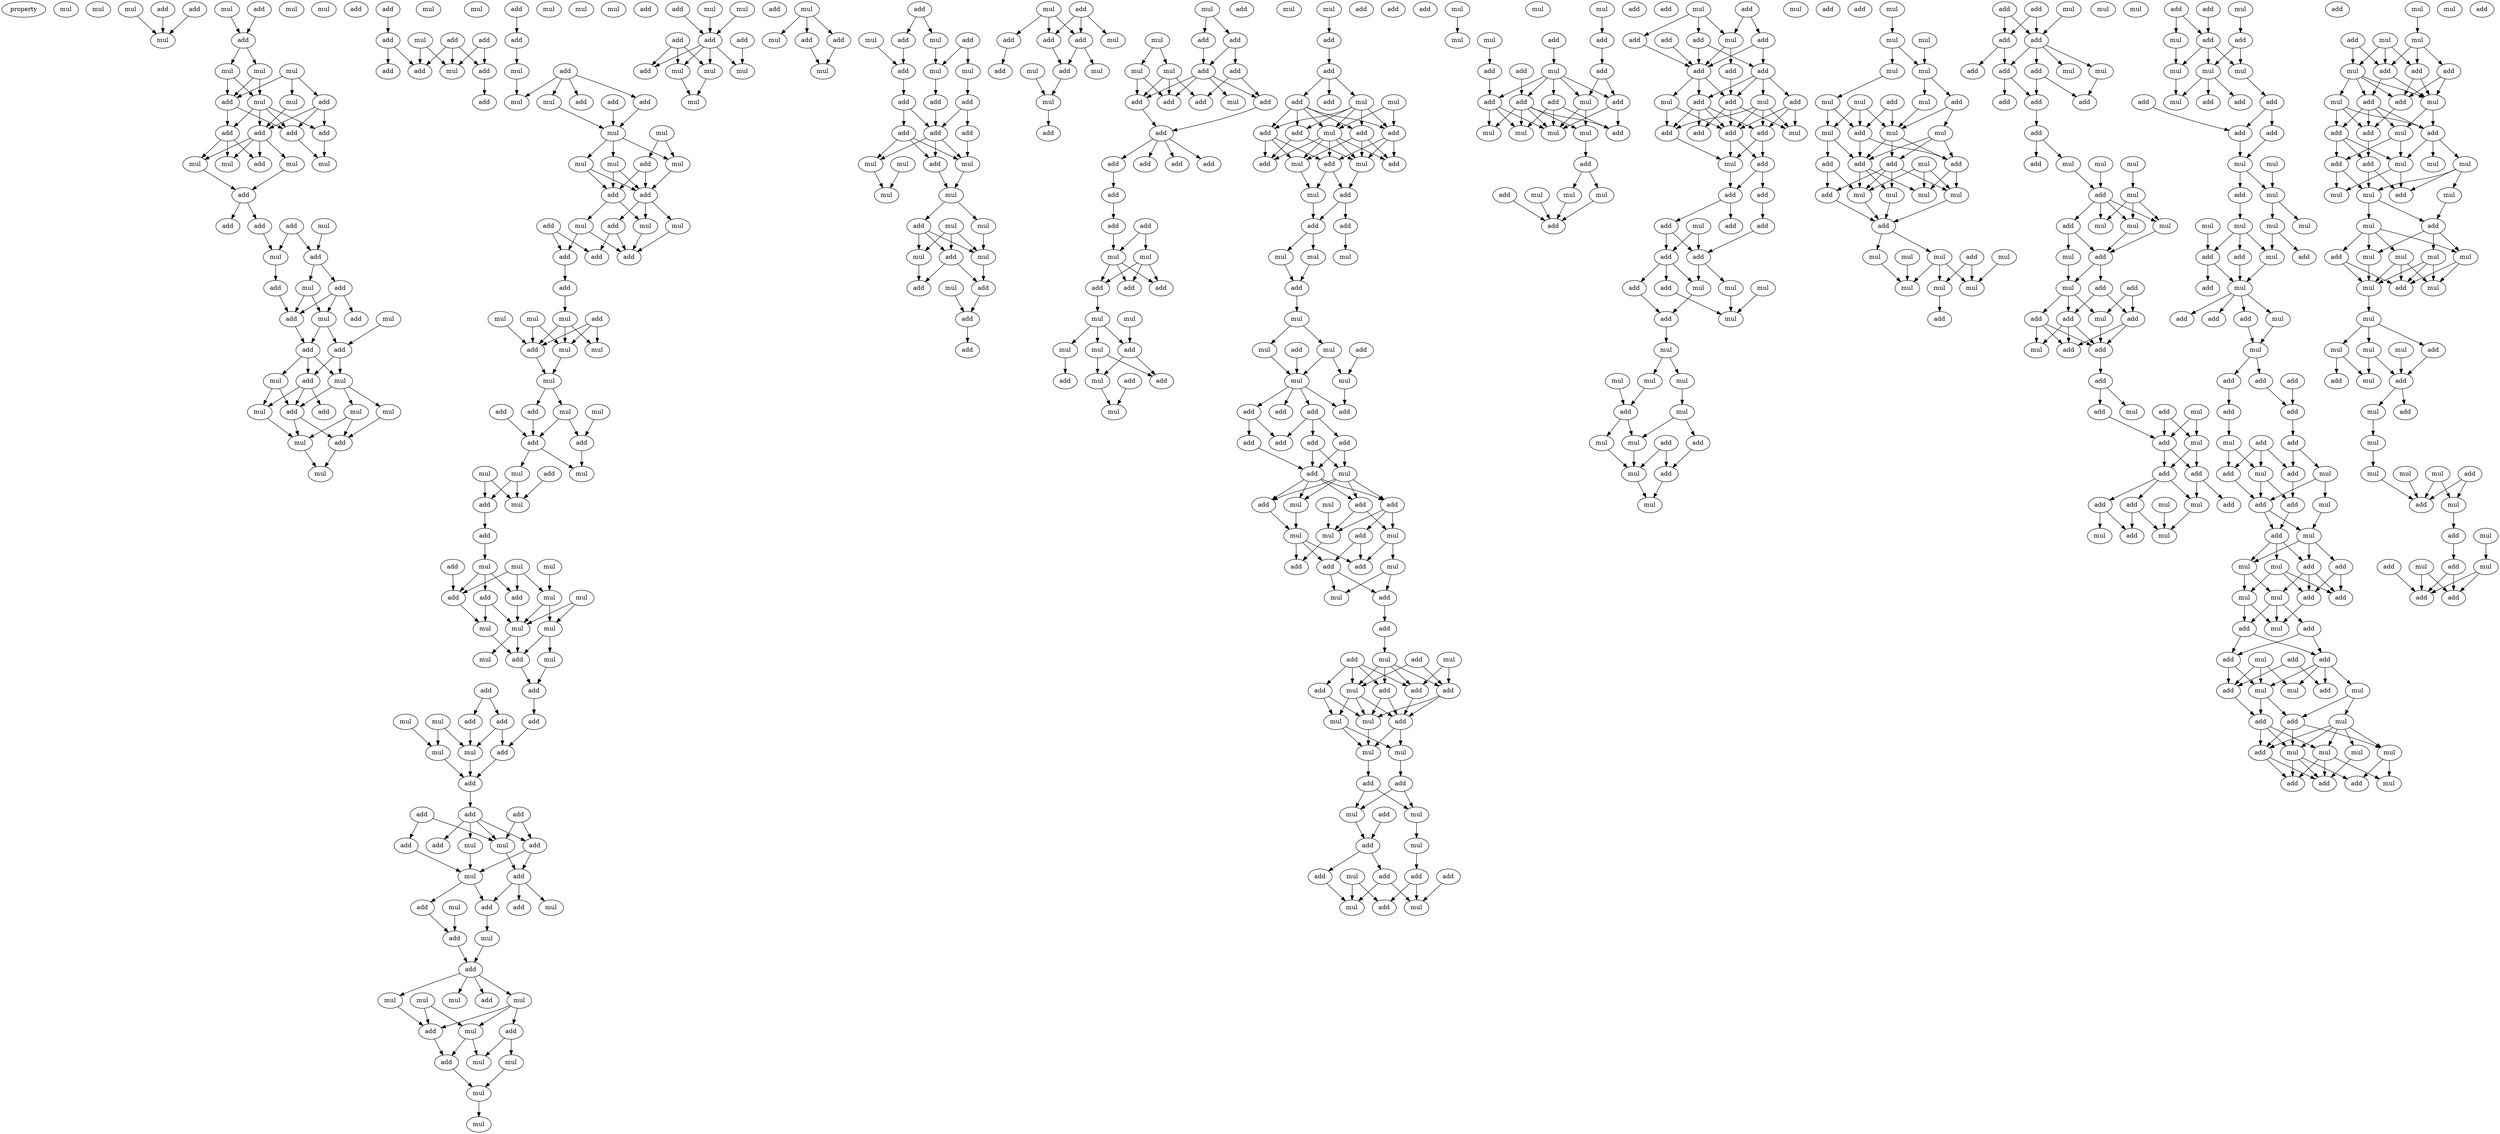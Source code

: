 digraph {
    node [fontcolor=black]
    property [mul=2,lf=2.0]
    0 [ label = mul ];
    1 [ label = mul ];
    2 [ label = mul ];
    3 [ label = add ];
    4 [ label = add ];
    5 [ label = mul ];
    6 [ label = mul ];
    7 [ label = add ];
    8 [ label = mul ];
    9 [ label = add ];
    10 [ label = mul ];
    11 [ label = mul ];
    12 [ label = mul ];
    13 [ label = add ];
    14 [ label = mul ];
    15 [ label = mul ];
    16 [ label = add ];
    17 [ label = add ];
    18 [ label = add ];
    19 [ label = add ];
    20 [ label = add ];
    21 [ label = mul ];
    22 [ label = mul ];
    23 [ label = add ];
    24 [ label = mul ];
    25 [ label = mul ];
    26 [ label = add ];
    27 [ label = add ];
    28 [ label = mul ];
    29 [ label = add ];
    30 [ label = add ];
    31 [ label = mul ];
    32 [ label = mul ];
    33 [ label = add ];
    34 [ label = mul ];
    35 [ label = add ];
    36 [ label = add ];
    37 [ label = add ];
    38 [ label = add ];
    39 [ label = mul ];
    40 [ label = add ];
    41 [ label = mul ];
    42 [ label = add ];
    43 [ label = add ];
    44 [ label = add ];
    45 [ label = mul ];
    46 [ label = mul ];
    47 [ label = mul ];
    48 [ label = add ];
    49 [ label = mul ];
    50 [ label = add ];
    51 [ label = mul ];
    52 [ label = mul ];
    53 [ label = add ];
    54 [ label = mul ];
    55 [ label = add ];
    56 [ label = add ];
    57 [ label = mul ];
    58 [ label = add ];
    59 [ label = add ];
    60 [ label = mul ];
    61 [ label = add ];
    62 [ label = mul ];
    63 [ label = add ];
    64 [ label = add ];
    65 [ label = add ];
    66 [ label = mul ];
    67 [ label = add ];
    68 [ label = add ];
    69 [ label = mul ];
    70 [ label = add ];
    71 [ label = mul ];
    72 [ label = add ];
    73 [ label = mul ];
    74 [ label = add ];
    75 [ label = add ];
    76 [ label = mul ];
    77 [ label = mul ];
    78 [ label = mul ];
    79 [ label = mul ];
    80 [ label = mul ];
    81 [ label = mul ];
    82 [ label = add ];
    83 [ label = add ];
    84 [ label = add ];
    85 [ label = add ];
    86 [ label = mul ];
    87 [ label = mul ];
    88 [ label = mul ];
    89 [ label = add ];
    90 [ label = add ];
    91 [ label = add ];
    92 [ label = add ];
    93 [ label = add ];
    94 [ label = mul ];
    95 [ label = add ];
    96 [ label = mul ];
    97 [ label = mul ];
    98 [ label = mul ];
    99 [ label = add ];
    100 [ label = mul ];
    101 [ label = mul ];
    102 [ label = mul ];
    103 [ label = mul ];
    104 [ label = add ];
    105 [ label = add ];
    106 [ label = mul ];
    107 [ label = mul ];
    108 [ label = add ];
    109 [ label = add ];
    110 [ label = add ];
    111 [ label = mul ];
    112 [ label = add ];
    113 [ label = mul ];
    114 [ label = mul ];
    115 [ label = add ];
    116 [ label = mul ];
    117 [ label = add ];
    118 [ label = mul ];
    119 [ label = add ];
    120 [ label = mul ];
    121 [ label = mul ];
    122 [ label = add ];
    123 [ label = mul ];
    124 [ label = mul ];
    125 [ label = add ];
    126 [ label = add ];
    127 [ label = mul ];
    128 [ label = mul ];
    129 [ label = mul ];
    130 [ label = add ];
    131 [ label = mul ];
    132 [ label = mul ];
    133 [ label = add ];
    134 [ label = add ];
    135 [ label = add ];
    136 [ label = mul ];
    137 [ label = mul ];
    138 [ label = add ];
    139 [ label = add ];
    140 [ label = mul ];
    141 [ label = mul ];
    142 [ label = add ];
    143 [ label = add ];
    144 [ label = add ];
    145 [ label = add ];
    146 [ label = add ];
    147 [ label = mul ];
    148 [ label = add ];
    149 [ label = mul ];
    150 [ label = add ];
    151 [ label = add ];
    152 [ label = add ];
    153 [ label = mul ];
    154 [ label = add ];
    155 [ label = mul ];
    156 [ label = add ];
    157 [ label = mul ];
    158 [ label = add ];
    159 [ label = add ];
    160 [ label = mul ];
    161 [ label = add ];
    162 [ label = mul ];
    163 [ label = add ];
    164 [ label = mul ];
    165 [ label = mul ];
    166 [ label = mul ];
    167 [ label = add ];
    168 [ label = mul ];
    169 [ label = add ];
    170 [ label = mul ];
    171 [ label = add ];
    172 [ label = mul ];
    173 [ label = mul ];
    174 [ label = mul ];
    175 [ label = add ];
    176 [ label = mul ];
    177 [ label = mul ];
    178 [ label = add ];
    179 [ label = add ];
    180 [ label = add ];
    181 [ label = add ];
    182 [ label = mul ];
    183 [ label = mul ];
    184 [ label = mul ];
    185 [ label = mul ];
    186 [ label = add ];
    187 [ label = mul ];
    188 [ label = mul ];
    189 [ label = add ];
    190 [ label = add ];
    191 [ label = mul ];
    192 [ label = add ];
    193 [ label = add ];
    194 [ label = add ];
    195 [ label = mul ];
    196 [ label = mul ];
    197 [ label = mul ];
    198 [ label = mul ];
    199 [ label = add ];
    200 [ label = add ];
    201 [ label = add ];
    202 [ label = add ];
    203 [ label = add ];
    204 [ label = add ];
    205 [ label = add ];
    206 [ label = mul ];
    207 [ label = add ];
    208 [ label = mul ];
    209 [ label = mul ];
    210 [ label = mul ];
    211 [ label = mul ];
    212 [ label = mul ];
    213 [ label = add ];
    214 [ label = mul ];
    215 [ label = mul ];
    216 [ label = add ];
    217 [ label = mul ];
    218 [ label = add ];
    219 [ label = mul ];
    220 [ label = add ];
    221 [ label = add ];
    222 [ label = add ];
    223 [ label = add ];
    224 [ label = mul ];
    225 [ label = add ];
    226 [ label = add ];
    227 [ label = add ];
    228 [ label = mul ];
    229 [ label = add ];
    230 [ label = add ];
    231 [ label = mul ];
    232 [ label = mul ];
    233 [ label = mul ];
    234 [ label = add ];
    235 [ label = mul ];
    236 [ label = mul ];
    237 [ label = add ];
    238 [ label = add ];
    239 [ label = add ];
    240 [ label = mul ];
    241 [ label = mul ];
    242 [ label = add ];
    243 [ label = add ];
    244 [ label = add ];
    245 [ label = add ];
    246 [ label = mul ];
    247 [ label = add ];
    248 [ label = add ];
    249 [ label = add ];
    250 [ label = add ];
    251 [ label = add ];
    252 [ label = add ];
    253 [ label = add ];
    254 [ label = mul ];
    255 [ label = add ];
    256 [ label = add ];
    257 [ label = add ];
    258 [ label = mul ];
    259 [ label = mul ];
    260 [ label = add ];
    261 [ label = add ];
    262 [ label = add ];
    263 [ label = mul ];
    264 [ label = mul ];
    265 [ label = mul ];
    266 [ label = add ];
    267 [ label = mul ];
    268 [ label = mul ];
    269 [ label = add ];
    270 [ label = add ];
    271 [ label = add ];
    272 [ label = mul ];
    273 [ label = mul ];
    274 [ label = add ];
    275 [ label = add ];
    276 [ label = add ];
    277 [ label = add ];
    278 [ label = mul ];
    279 [ label = mul ];
    280 [ label = add ];
    281 [ label = add ];
    282 [ label = mul ];
    283 [ label = add ];
    284 [ label = add ];
    285 [ label = add ];
    286 [ label = mul ];
    287 [ label = add ];
    288 [ label = mul ];
    289 [ label = add ];
    290 [ label = add ];
    291 [ label = mul ];
    292 [ label = add ];
    293 [ label = add ];
    294 [ label = add ];
    295 [ label = mul ];
    296 [ label = add ];
    297 [ label = mul ];
    298 [ label = mul ];
    299 [ label = add ];
    300 [ label = mul ];
    301 [ label = mul ];
    302 [ label = mul ];
    303 [ label = add ];
    304 [ label = add ];
    305 [ label = add ];
    306 [ label = mul ];
    307 [ label = mul ];
    308 [ label = add ];
    309 [ label = add ];
    310 [ label = add ];
    311 [ label = add ];
    312 [ label = add ];
    313 [ label = add ];
    314 [ label = add ];
    315 [ label = add ];
    316 [ label = add ];
    317 [ label = mul ];
    318 [ label = mul ];
    319 [ label = mul ];
    320 [ label = add ];
    321 [ label = add ];
    322 [ label = add ];
    323 [ label = mul ];
    324 [ label = mul ];
    325 [ label = mul ];
    326 [ label = add ];
    327 [ label = mul ];
    328 [ label = mul ];
    329 [ label = add ];
    330 [ label = add ];
    331 [ label = add ];
    332 [ label = mul ];
    333 [ label = add ];
    334 [ label = mul ];
    335 [ label = add ];
    336 [ label = add ];
    337 [ label = mul ];
    338 [ label = mul ];
    339 [ label = add ];
    340 [ label = add ];
    341 [ label = add ];
    342 [ label = mul ];
    343 [ label = add ];
    344 [ label = add ];
    345 [ label = mul ];
    346 [ label = mul ];
    347 [ label = add ];
    348 [ label = mul ];
    349 [ label = mul ];
    350 [ label = add ];
    351 [ label = add ];
    352 [ label = add ];
    353 [ label = mul ];
    354 [ label = mul ];
    355 [ label = add ];
    356 [ label = mul ];
    357 [ label = add ];
    358 [ label = add ];
    359 [ label = add ];
    360 [ label = mul ];
    361 [ label = add ];
    362 [ label = mul ];
    363 [ label = mul ];
    364 [ label = mul ];
    365 [ label = add ];
    366 [ label = mul ];
    367 [ label = add ];
    368 [ label = add ];
    369 [ label = mul ];
    370 [ label = add ];
    371 [ label = add ];
    372 [ label = mul ];
    373 [ label = add ];
    374 [ label = add ];
    375 [ label = add ];
    376 [ label = add ];
    377 [ label = add ];
    378 [ label = add ];
    379 [ label = mul ];
    380 [ label = mul ];
    381 [ label = mul ];
    382 [ label = mul ];
    383 [ label = mul ];
    384 [ label = add ];
    385 [ label = add ];
    386 [ label = add ];
    387 [ label = mul ];
    388 [ label = add ];
    389 [ label = mul ];
    390 [ label = mul ];
    391 [ label = add ];
    392 [ label = add ];
    393 [ label = mul ];
    394 [ label = add ];
    395 [ label = mul ];
    396 [ label = add ];
    397 [ label = add ];
    398 [ label = add ];
    399 [ label = add ];
    400 [ label = add ];
    401 [ label = add ];
    402 [ label = mul ];
    403 [ label = mul ];
    404 [ label = add ];
    405 [ label = add ];
    406 [ label = add ];
    407 [ label = add ];
    408 [ label = add ];
    409 [ label = add ];
    410 [ label = add ];
    411 [ label = mul ];
    412 [ label = mul ];
    413 [ label = add ];
    414 [ label = add ];
    415 [ label = add ];
    416 [ label = add ];
    417 [ label = mul ];
    418 [ label = add ];
    419 [ label = add ];
    420 [ label = add ];
    421 [ label = add ];
    422 [ label = add ];
    423 [ label = add ];
    424 [ label = mul ];
    425 [ label = mul ];
    426 [ label = mul ];
    427 [ label = add ];
    428 [ label = mul ];
    429 [ label = mul ];
    430 [ label = mul ];
    431 [ label = mul ];
    432 [ label = mul ];
    433 [ label = add ];
    434 [ label = mul ];
    435 [ label = add ];
    436 [ label = mul ];
    437 [ label = add ];
    438 [ label = mul ];
    439 [ label = add ];
    440 [ label = mul ];
    441 [ label = add ];
    442 [ label = mul ];
    443 [ label = add ];
    444 [ label = mul ];
    445 [ label = mul ];
    446 [ label = mul ];
    447 [ label = mul ];
    448 [ label = mul ];
    449 [ label = mul ];
    450 [ label = mul ];
    451 [ label = add ];
    452 [ label = mul ];
    453 [ label = add ];
    454 [ label = mul ];
    455 [ label = mul ];
    456 [ label = mul ];
    457 [ label = add ];
    458 [ label = mul ];
    459 [ label = mul ];
    460 [ label = add ];
    461 [ label = add ];
    462 [ label = add ];
    463 [ label = add ];
    464 [ label = mul ];
    465 [ label = add ];
    466 [ label = mul ];
    467 [ label = mul ];
    468 [ label = mul ];
    469 [ label = add ];
    470 [ label = mul ];
    471 [ label = mul ];
    472 [ label = mul ];
    473 [ label = mul ];
    474 [ label = add ];
    475 [ label = mul ];
    476 [ label = mul ];
    477 [ label = mul ];
    478 [ label = add ];
    479 [ label = add ];
    480 [ label = add ];
    481 [ label = mul ];
    482 [ label = add ];
    483 [ label = add ];
    484 [ label = add ];
    485 [ label = mul ];
    486 [ label = mul ];
    487 [ label = add ];
    488 [ label = add ];
    489 [ label = add ];
    490 [ label = add ];
    491 [ label = add ];
    492 [ label = add ];
    493 [ label = add ];
    494 [ label = mul ];
    495 [ label = mul ];
    496 [ label = mul ];
    497 [ label = add ];
    498 [ label = mul ];
    499 [ label = add ];
    500 [ label = mul ];
    501 [ label = mul ];
    502 [ label = mul ];
    503 [ label = mul ];
    504 [ label = add ];
    505 [ label = add ];
    506 [ label = mul ];
    507 [ label = add ];
    508 [ label = add ];
    509 [ label = add ];
    510 [ label = add ];
    511 [ label = mul ];
    512 [ label = add ];
    513 [ label = mul ];
    514 [ label = add ];
    515 [ label = add ];
    516 [ label = add ];
    517 [ label = mul ];
    518 [ label = mul ];
    519 [ label = add ];
    520 [ label = mul ];
    521 [ label = mul ];
    522 [ label = add ];
    523 [ label = add ];
    524 [ label = add ];
    525 [ label = mul ];
    526 [ label = mul ];
    527 [ label = add ];
    528 [ label = add ];
    529 [ label = add ];
    530 [ label = add ];
    531 [ label = mul ];
    532 [ label = mul ];
    533 [ label = mul ];
    534 [ label = add ];
    535 [ label = mul ];
    536 [ label = add ];
    537 [ label = add ];
    538 [ label = mul ];
    539 [ label = add ];
    540 [ label = mul ];
    541 [ label = mul ];
    542 [ label = mul ];
    543 [ label = add ];
    544 [ label = add ];
    545 [ label = add ];
    546 [ label = add ];
    547 [ label = mul ];
    548 [ label = add ];
    549 [ label = add ];
    550 [ label = mul ];
    551 [ label = mul ];
    552 [ label = add ];
    553 [ label = mul ];
    554 [ label = mul ];
    555 [ label = mul ];
    556 [ label = mul ];
    557 [ label = mul ];
    558 [ label = add ];
    559 [ label = add ];
    560 [ label = add ];
    561 [ label = mul ];
    562 [ label = add ];
    563 [ label = mul ];
    564 [ label = add ];
    565 [ label = add ];
    566 [ label = add ];
    567 [ label = mul ];
    568 [ label = mul ];
    569 [ label = add ];
    570 [ label = add ];
    571 [ label = add ];
    572 [ label = add ];
    573 [ label = add ];
    574 [ label = add ];
    575 [ label = add ];
    576 [ label = mul ];
    577 [ label = add ];
    578 [ label = add ];
    579 [ label = mul ];
    580 [ label = add ];
    581 [ label = mul ];
    582 [ label = add ];
    583 [ label = mul ];
    584 [ label = add ];
    585 [ label = mul ];
    586 [ label = add ];
    587 [ label = mul ];
    588 [ label = add ];
    589 [ label = add ];
    590 [ label = mul ];
    591 [ label = add ];
    592 [ label = mul ];
    593 [ label = mul ];
    594 [ label = add ];
    595 [ label = mul ];
    596 [ label = add ];
    597 [ label = add ];
    598 [ label = mul ];
    599 [ label = add ];
    600 [ label = add ];
    601 [ label = add ];
    602 [ label = mul ];
    603 [ label = add ];
    604 [ label = mul ];
    605 [ label = add ];
    606 [ label = mul ];
    607 [ label = mul ];
    608 [ label = add ];
    609 [ label = add ];
    610 [ label = mul ];
    611 [ label = mul ];
    612 [ label = mul ];
    613 [ label = mul ];
    614 [ label = add ];
    615 [ label = add ];
    616 [ label = add ];
    617 [ label = add ];
    618 [ label = mul ];
    619 [ label = mul ];
    620 [ label = add ];
    621 [ label = mul ];
    622 [ label = mul ];
    623 [ label = add ];
    624 [ label = add ];
    625 [ label = mul ];
    626 [ label = add ];
    627 [ label = mul ];
    628 [ label = add ];
    629 [ label = add ];
    630 [ label = mul ];
    631 [ label = add ];
    632 [ label = mul ];
    633 [ label = add ];
    634 [ label = add ];
    635 [ label = mul ];
    636 [ label = add ];
    637 [ label = mul ];
    638 [ label = mul ];
    639 [ label = add ];
    640 [ label = mul ];
    641 [ label = mul ];
    642 [ label = add ];
    643 [ label = mul ];
    644 [ label = add ];
    645 [ label = mul ];
    646 [ label = mul ];
    647 [ label = mul ];
    648 [ label = add ];
    649 [ label = mul ];
    650 [ label = mul ];
    651 [ label = add ];
    652 [ label = mul ];
    653 [ label = mul ];
    654 [ label = mul ];
    655 [ label = add ];
    656 [ label = mul ];
    657 [ label = mul ];
    658 [ label = mul ];
    659 [ label = mul ];
    660 [ label = add ];
    661 [ label = add ];
    662 [ label = mul ];
    663 [ label = add ];
    664 [ label = mul ];
    665 [ label = add ];
    666 [ label = mul ];
    667 [ label = add ];
    668 [ label = mul ];
    669 [ label = mul ];
    670 [ label = mul ];
    671 [ label = add ];
    672 [ label = mul ];
    673 [ label = add ];
    674 [ label = mul ];
    675 [ label = add ];
    676 [ label = add ];
    677 [ label = mul ];
    678 [ label = mul ];
    679 [ label = add ];
    680 [ label = add ];
    2 -> 5 [ name = 0 ];
    3 -> 5 [ name = 1 ];
    4 -> 5 [ name = 2 ];
    6 -> 9 [ name = 3 ];
    7 -> 9 [ name = 4 ];
    9 -> 11 [ name = 5 ];
    9 -> 12 [ name = 6 ];
    10 -> 13 [ name = 7 ];
    10 -> 14 [ name = 8 ];
    10 -> 16 [ name = 9 ];
    11 -> 13 [ name = 10 ];
    11 -> 15 [ name = 11 ];
    12 -> 13 [ name = 12 ];
    12 -> 15 [ name = 13 ];
    13 -> 17 [ name = 14 ];
    13 -> 18 [ name = 15 ];
    14 -> 19 [ name = 16 ];
    15 -> 17 [ name = 17 ];
    15 -> 18 [ name = 18 ];
    15 -> 19 [ name = 19 ];
    15 -> 20 [ name = 20 ];
    16 -> 17 [ name = 21 ];
    16 -> 19 [ name = 22 ];
    16 -> 20 [ name = 23 ];
    17 -> 21 [ name = 24 ];
    18 -> 22 [ name = 25 ];
    18 -> 23 [ name = 26 ];
    18 -> 25 [ name = 27 ];
    19 -> 22 [ name = 28 ];
    19 -> 23 [ name = 29 ];
    19 -> 24 [ name = 30 ];
    19 -> 25 [ name = 31 ];
    20 -> 21 [ name = 32 ];
    24 -> 26 [ name = 33 ];
    25 -> 26 [ name = 34 ];
    26 -> 29 [ name = 35 ];
    26 -> 30 [ name = 36 ];
    27 -> 32 [ name = 37 ];
    27 -> 33 [ name = 38 ];
    28 -> 33 [ name = 39 ];
    30 -> 32 [ name = 40 ];
    32 -> 35 [ name = 41 ];
    33 -> 34 [ name = 42 ];
    33 -> 37 [ name = 43 ];
    34 -> 38 [ name = 44 ];
    34 -> 41 [ name = 45 ];
    35 -> 38 [ name = 46 ];
    37 -> 38 [ name = 47 ];
    37 -> 40 [ name = 48 ];
    37 -> 41 [ name = 49 ];
    38 -> 42 [ name = 50 ];
    39 -> 43 [ name = 51 ];
    41 -> 42 [ name = 52 ];
    41 -> 43 [ name = 53 ];
    42 -> 44 [ name = 54 ];
    42 -> 45 [ name = 55 ];
    42 -> 46 [ name = 56 ];
    43 -> 44 [ name = 57 ];
    43 -> 46 [ name = 58 ];
    44 -> 48 [ name = 59 ];
    44 -> 50 [ name = 60 ];
    44 -> 51 [ name = 61 ];
    45 -> 50 [ name = 62 ];
    45 -> 51 [ name = 63 ];
    46 -> 47 [ name = 64 ];
    46 -> 49 [ name = 65 ];
    46 -> 50 [ name = 66 ];
    47 -> 52 [ name = 67 ];
    47 -> 53 [ name = 68 ];
    49 -> 53 [ name = 69 ];
    50 -> 52 [ name = 70 ];
    50 -> 53 [ name = 71 ];
    51 -> 52 [ name = 72 ];
    52 -> 54 [ name = 73 ];
    53 -> 54 [ name = 74 ];
    55 -> 56 [ name = 75 ];
    56 -> 63 [ name = 76 ];
    56 -> 64 [ name = 77 ];
    57 -> 60 [ name = 78 ];
    57 -> 64 [ name = 79 ];
    58 -> 60 [ name = 80 ];
    58 -> 61 [ name = 81 ];
    59 -> 60 [ name = 82 ];
    59 -> 61 [ name = 83 ];
    59 -> 64 [ name = 84 ];
    61 -> 65 [ name = 85 ];
    67 -> 68 [ name = 86 ];
    68 -> 71 [ name = 87 ];
    70 -> 73 [ name = 88 ];
    70 -> 74 [ name = 89 ];
    70 -> 75 [ name = 90 ];
    70 -> 76 [ name = 91 ];
    71 -> 73 [ name = 92 ];
    72 -> 77 [ name = 93 ];
    74 -> 77 [ name = 94 ];
    76 -> 77 [ name = 95 ];
    77 -> 79 [ name = 96 ];
    77 -> 80 [ name = 97 ];
    77 -> 81 [ name = 98 ];
    78 -> 80 [ name = 99 ];
    78 -> 82 [ name = 100 ];
    79 -> 83 [ name = 101 ];
    79 -> 84 [ name = 102 ];
    80 -> 84 [ name = 103 ];
    81 -> 83 [ name = 104 ];
    81 -> 84 [ name = 105 ];
    82 -> 83 [ name = 106 ];
    82 -> 84 [ name = 107 ];
    83 -> 86 [ name = 108 ];
    83 -> 87 [ name = 109 ];
    84 -> 87 [ name = 110 ];
    84 -> 88 [ name = 111 ];
    84 -> 89 [ name = 112 ];
    85 -> 90 [ name = 113 ];
    85 -> 91 [ name = 114 ];
    86 -> 91 [ name = 115 ];
    86 -> 92 [ name = 116 ];
    87 -> 92 [ name = 117 ];
    88 -> 92 [ name = 118 ];
    89 -> 90 [ name = 119 ];
    89 -> 92 [ name = 120 ];
    91 -> 93 [ name = 121 ];
    93 -> 98 [ name = 122 ];
    95 -> 99 [ name = 123 ];
    95 -> 100 [ name = 124 ];
    95 -> 101 [ name = 125 ];
    96 -> 99 [ name = 126 ];
    96 -> 100 [ name = 127 ];
    97 -> 99 [ name = 128 ];
    98 -> 99 [ name = 129 ];
    98 -> 100 [ name = 130 ];
    98 -> 101 [ name = 131 ];
    99 -> 102 [ name = 132 ];
    100 -> 102 [ name = 133 ];
    102 -> 105 [ name = 134 ];
    102 -> 107 [ name = 135 ];
    103 -> 109 [ name = 136 ];
    104 -> 108 [ name = 137 ];
    105 -> 108 [ name = 138 ];
    107 -> 108 [ name = 139 ];
    107 -> 109 [ name = 140 ];
    108 -> 111 [ name = 141 ];
    108 -> 114 [ name = 142 ];
    109 -> 114 [ name = 143 ];
    110 -> 116 [ name = 144 ];
    111 -> 115 [ name = 145 ];
    111 -> 116 [ name = 146 ];
    113 -> 115 [ name = 147 ];
    113 -> 116 [ name = 148 ];
    115 -> 117 [ name = 149 ];
    117 -> 118 [ name = 150 ];
    118 -> 122 [ name = 151 ];
    118 -> 125 [ name = 152 ];
    118 -> 126 [ name = 153 ];
    119 -> 126 [ name = 154 ];
    120 -> 123 [ name = 155 ];
    121 -> 123 [ name = 156 ];
    121 -> 125 [ name = 157 ];
    121 -> 126 [ name = 158 ];
    122 -> 128 [ name = 159 ];
    122 -> 129 [ name = 160 ];
    123 -> 127 [ name = 161 ];
    123 -> 129 [ name = 162 ];
    124 -> 127 [ name = 163 ];
    124 -> 129 [ name = 164 ];
    125 -> 129 [ name = 165 ];
    126 -> 128 [ name = 166 ];
    127 -> 130 [ name = 167 ];
    127 -> 131 [ name = 168 ];
    128 -> 130 [ name = 169 ];
    129 -> 130 [ name = 170 ];
    129 -> 132 [ name = 171 ];
    130 -> 134 [ name = 172 ];
    131 -> 134 [ name = 173 ];
    133 -> 138 [ name = 174 ];
    133 -> 139 [ name = 175 ];
    134 -> 135 [ name = 176 ];
    135 -> 142 [ name = 177 ];
    136 -> 140 [ name = 178 ];
    136 -> 141 [ name = 179 ];
    137 -> 140 [ name = 180 ];
    138 -> 141 [ name = 181 ];
    139 -> 141 [ name = 182 ];
    139 -> 142 [ name = 183 ];
    140 -> 143 [ name = 184 ];
    141 -> 143 [ name = 185 ];
    142 -> 143 [ name = 186 ];
    143 -> 146 [ name = 187 ];
    144 -> 149 [ name = 188 ];
    144 -> 151 [ name = 189 ];
    145 -> 148 [ name = 190 ];
    145 -> 149 [ name = 191 ];
    146 -> 147 [ name = 192 ];
    146 -> 149 [ name = 193 ];
    146 -> 150 [ name = 194 ];
    146 -> 151 [ name = 195 ];
    147 -> 153 [ name = 196 ];
    148 -> 153 [ name = 197 ];
    149 -> 152 [ name = 198 ];
    151 -> 152 [ name = 199 ];
    151 -> 153 [ name = 200 ];
    152 -> 154 [ name = 201 ];
    152 -> 155 [ name = 202 ];
    152 -> 156 [ name = 203 ];
    153 -> 154 [ name = 204 ];
    153 -> 158 [ name = 205 ];
    154 -> 160 [ name = 206 ];
    157 -> 159 [ name = 207 ];
    158 -> 159 [ name = 208 ];
    159 -> 161 [ name = 209 ];
    160 -> 161 [ name = 210 ];
    161 -> 162 [ name = 211 ];
    161 -> 163 [ name = 212 ];
    161 -> 165 [ name = 213 ];
    161 -> 166 [ name = 214 ];
    164 -> 167 [ name = 215 ];
    164 -> 168 [ name = 216 ];
    165 -> 167 [ name = 217 ];
    166 -> 167 [ name = 218 ];
    166 -> 168 [ name = 219 ];
    166 -> 169 [ name = 220 ];
    167 -> 171 [ name = 221 ];
    168 -> 170 [ name = 222 ];
    168 -> 171 [ name = 223 ];
    169 -> 170 [ name = 224 ];
    169 -> 172 [ name = 225 ];
    171 -> 173 [ name = 226 ];
    172 -> 173 [ name = 227 ];
    173 -> 174 [ name = 228 ];
    175 -> 179 [ name = 229 ];
    176 -> 179 [ name = 230 ];
    177 -> 179 [ name = 231 ];
    178 -> 182 [ name = 232 ];
    179 -> 181 [ name = 233 ];
    179 -> 182 [ name = 234 ];
    179 -> 183 [ name = 235 ];
    179 -> 184 [ name = 236 ];
    180 -> 181 [ name = 237 ];
    180 -> 183 [ name = 238 ];
    180 -> 184 [ name = 239 ];
    183 -> 185 [ name = 240 ];
    184 -> 185 [ name = 241 ];
    187 -> 188 [ name = 242 ];
    187 -> 189 [ name = 243 ];
    187 -> 190 [ name = 244 ];
    189 -> 191 [ name = 245 ];
    190 -> 191 [ name = 246 ];
    192 -> 193 [ name = 247 ];
    192 -> 196 [ name = 248 ];
    193 -> 199 [ name = 249 ];
    194 -> 197 [ name = 250 ];
    194 -> 198 [ name = 251 ];
    195 -> 199 [ name = 252 ];
    196 -> 197 [ name = 253 ];
    197 -> 201 [ name = 254 ];
    198 -> 200 [ name = 255 ];
    199 -> 202 [ name = 256 ];
    200 -> 203 [ name = 257 ];
    200 -> 204 [ name = 258 ];
    201 -> 204 [ name = 259 ];
    202 -> 204 [ name = 260 ];
    202 -> 205 [ name = 261 ];
    203 -> 208 [ name = 262 ];
    204 -> 206 [ name = 263 ];
    204 -> 207 [ name = 264 ];
    204 -> 208 [ name = 265 ];
    205 -> 206 [ name = 266 ];
    205 -> 207 [ name = 267 ];
    205 -> 208 [ name = 268 ];
    206 -> 210 [ name = 269 ];
    207 -> 211 [ name = 270 ];
    208 -> 211 [ name = 271 ];
    209 -> 210 [ name = 272 ];
    211 -> 212 [ name = 273 ];
    211 -> 213 [ name = 274 ];
    212 -> 215 [ name = 275 ];
    213 -> 215 [ name = 276 ];
    213 -> 216 [ name = 277 ];
    213 -> 217 [ name = 278 ];
    214 -> 215 [ name = 279 ];
    214 -> 216 [ name = 280 ];
    214 -> 217 [ name = 281 ];
    215 -> 220 [ name = 282 ];
    216 -> 218 [ name = 283 ];
    216 -> 220 [ name = 284 ];
    217 -> 218 [ name = 285 ];
    219 -> 221 [ name = 286 ];
    220 -> 221 [ name = 287 ];
    221 -> 222 [ name = 288 ];
    223 -> 226 [ name = 289 ];
    223 -> 227 [ name = 290 ];
    223 -> 228 [ name = 291 ];
    224 -> 225 [ name = 292 ];
    224 -> 226 [ name = 293 ];
    224 -> 227 [ name = 294 ];
    225 -> 229 [ name = 295 ];
    226 -> 230 [ name = 296 ];
    226 -> 231 [ name = 297 ];
    227 -> 230 [ name = 298 ];
    230 -> 233 [ name = 299 ];
    232 -> 233 [ name = 300 ];
    233 -> 234 [ name = 301 ];
    235 -> 237 [ name = 302 ];
    235 -> 238 [ name = 303 ];
    236 -> 240 [ name = 304 ];
    236 -> 241 [ name = 305 ];
    237 -> 243 [ name = 306 ];
    238 -> 242 [ name = 307 ];
    238 -> 243 [ name = 308 ];
    240 -> 244 [ name = 309 ];
    240 -> 247 [ name = 310 ];
    240 -> 248 [ name = 311 ];
    241 -> 244 [ name = 312 ];
    241 -> 247 [ name = 313 ];
    242 -> 245 [ name = 314 ];
    242 -> 248 [ name = 315 ];
    243 -> 244 [ name = 316 ];
    243 -> 245 [ name = 317 ];
    243 -> 246 [ name = 318 ];
    243 -> 247 [ name = 319 ];
    244 -> 249 [ name = 320 ];
    245 -> 249 [ name = 321 ];
    249 -> 250 [ name = 322 ];
    249 -> 251 [ name = 323 ];
    249 -> 252 [ name = 324 ];
    249 -> 253 [ name = 325 ];
    250 -> 255 [ name = 326 ];
    255 -> 256 [ name = 327 ];
    256 -> 258 [ name = 328 ];
    257 -> 258 [ name = 329 ];
    257 -> 259 [ name = 330 ];
    258 -> 260 [ name = 331 ];
    258 -> 261 [ name = 332 ];
    258 -> 262 [ name = 333 ];
    259 -> 260 [ name = 334 ];
    259 -> 261 [ name = 335 ];
    259 -> 262 [ name = 336 ];
    260 -> 263 [ name = 337 ];
    263 -> 265 [ name = 338 ];
    263 -> 266 [ name = 339 ];
    263 -> 267 [ name = 340 ];
    264 -> 266 [ name = 341 ];
    265 -> 270 [ name = 342 ];
    266 -> 268 [ name = 343 ];
    266 -> 271 [ name = 344 ];
    267 -> 268 [ name = 345 ];
    267 -> 271 [ name = 346 ];
    268 -> 273 [ name = 347 ];
    269 -> 273 [ name = 348 ];
    272 -> 274 [ name = 349 ];
    274 -> 275 [ name = 350 ];
    275 -> 276 [ name = 351 ];
    275 -> 277 [ name = 352 ];
    275 -> 279 [ name = 353 ];
    276 -> 281 [ name = 354 ];
    276 -> 282 [ name = 355 ];
    276 -> 283 [ name = 356 ];
    276 -> 284 [ name = 357 ];
    276 -> 285 [ name = 358 ];
    278 -> 282 [ name = 359 ];
    278 -> 284 [ name = 360 ];
    279 -> 281 [ name = 361 ];
    279 -> 282 [ name = 362 ];
    279 -> 283 [ name = 363 ];
    279 -> 284 [ name = 364 ];
    279 -> 285 [ name = 365 ];
    281 -> 287 [ name = 366 ];
    281 -> 288 [ name = 367 ];
    281 -> 290 [ name = 368 ];
    282 -> 286 [ name = 369 ];
    282 -> 287 [ name = 370 ];
    282 -> 288 [ name = 371 ];
    282 -> 289 [ name = 372 ];
    282 -> 290 [ name = 373 ];
    283 -> 286 [ name = 374 ];
    283 -> 288 [ name = 375 ];
    283 -> 289 [ name = 376 ];
    284 -> 286 [ name = 377 ];
    284 -> 287 [ name = 378 ];
    284 -> 289 [ name = 379 ];
    285 -> 286 [ name = 380 ];
    285 -> 290 [ name = 381 ];
    286 -> 292 [ name = 382 ];
    287 -> 291 [ name = 383 ];
    287 -> 292 [ name = 384 ];
    288 -> 291 [ name = 385 ];
    291 -> 293 [ name = 386 ];
    292 -> 293 [ name = 387 ];
    292 -> 294 [ name = 388 ];
    293 -> 295 [ name = 389 ];
    293 -> 297 [ name = 390 ];
    294 -> 298 [ name = 391 ];
    295 -> 299 [ name = 392 ];
    297 -> 299 [ name = 393 ];
    299 -> 300 [ name = 394 ];
    300 -> 301 [ name = 395 ];
    300 -> 302 [ name = 396 ];
    301 -> 306 [ name = 397 ];
    302 -> 306 [ name = 398 ];
    302 -> 307 [ name = 399 ];
    303 -> 307 [ name = 400 ];
    304 -> 306 [ name = 401 ];
    306 -> 308 [ name = 402 ];
    306 -> 309 [ name = 403 ];
    306 -> 310 [ name = 404 ];
    306 -> 311 [ name = 405 ];
    307 -> 309 [ name = 406 ];
    308 -> 312 [ name = 407 ];
    308 -> 315 [ name = 408 ];
    311 -> 313 [ name = 409 ];
    311 -> 314 [ name = 410 ];
    311 -> 315 [ name = 411 ];
    312 -> 316 [ name = 412 ];
    313 -> 316 [ name = 413 ];
    313 -> 317 [ name = 414 ];
    314 -> 316 [ name = 415 ];
    314 -> 317 [ name = 416 ];
    316 -> 318 [ name = 417 ];
    316 -> 320 [ name = 418 ];
    316 -> 321 [ name = 419 ];
    316 -> 322 [ name = 420 ];
    317 -> 318 [ name = 421 ];
    317 -> 320 [ name = 422 ];
    317 -> 321 [ name = 423 ];
    317 -> 322 [ name = 424 ];
    318 -> 325 [ name = 425 ];
    319 -> 323 [ name = 426 ];
    320 -> 323 [ name = 427 ];
    320 -> 327 [ name = 428 ];
    321 -> 325 [ name = 429 ];
    322 -> 323 [ name = 430 ];
    322 -> 326 [ name = 431 ];
    322 -> 327 [ name = 432 ];
    323 -> 331 [ name = 433 ];
    324 -> 332 [ name = 434 ];
    325 -> 329 [ name = 435 ];
    325 -> 330 [ name = 436 ];
    325 -> 331 [ name = 437 ];
    326 -> 329 [ name = 438 ];
    326 -> 330 [ name = 439 ];
    327 -> 328 [ name = 440 ];
    327 -> 330 [ name = 441 ];
    328 -> 333 [ name = 442 ];
    328 -> 334 [ name = 443 ];
    329 -> 333 [ name = 444 ];
    329 -> 334 [ name = 445 ];
    333 -> 335 [ name = 446 ];
    335 -> 338 [ name = 447 ];
    336 -> 341 [ name = 448 ];
    336 -> 342 [ name = 449 ];
    337 -> 341 [ name = 450 ];
    337 -> 344 [ name = 451 ];
    338 -> 341 [ name = 452 ];
    338 -> 342 [ name = 453 ];
    338 -> 343 [ name = 454 ];
    338 -> 344 [ name = 455 ];
    339 -> 340 [ name = 456 ];
    339 -> 342 [ name = 457 ];
    339 -> 343 [ name = 458 ];
    339 -> 344 [ name = 459 ];
    340 -> 345 [ name = 460 ];
    340 -> 346 [ name = 461 ];
    341 -> 346 [ name = 462 ];
    341 -> 347 [ name = 463 ];
    342 -> 345 [ name = 464 ];
    342 -> 346 [ name = 465 ];
    342 -> 347 [ name = 466 ];
    343 -> 346 [ name = 467 ];
    343 -> 347 [ name = 468 ];
    344 -> 347 [ name = 469 ];
    345 -> 348 [ name = 470 ];
    345 -> 349 [ name = 471 ];
    346 -> 348 [ name = 472 ];
    347 -> 348 [ name = 473 ];
    347 -> 349 [ name = 474 ];
    348 -> 350 [ name = 475 ];
    349 -> 351 [ name = 476 ];
    350 -> 353 [ name = 477 ];
    350 -> 354 [ name = 478 ];
    351 -> 353 [ name = 479 ];
    351 -> 354 [ name = 480 ];
    352 -> 355 [ name = 481 ];
    353 -> 356 [ name = 482 ];
    354 -> 355 [ name = 483 ];
    355 -> 357 [ name = 484 ];
    355 -> 358 [ name = 485 ];
    356 -> 361 [ name = 486 ];
    357 -> 362 [ name = 487 ];
    357 -> 363 [ name = 488 ];
    358 -> 362 [ name = 489 ];
    359 -> 363 [ name = 490 ];
    360 -> 362 [ name = 491 ];
    360 -> 365 [ name = 492 ];
    361 -> 363 [ name = 493 ];
    361 -> 365 [ name = 494 ];
    366 -> 370 [ name = 495 ];
    367 -> 372 [ name = 496 ];
    369 -> 371 [ name = 497 ];
    370 -> 374 [ name = 498 ];
    371 -> 378 [ name = 499 ];
    372 -> 375 [ name = 500 ];
    372 -> 376 [ name = 501 ];
    372 -> 377 [ name = 502 ];
    372 -> 378 [ name = 503 ];
    372 -> 379 [ name = 504 ];
    373 -> 376 [ name = 505 ];
    374 -> 377 [ name = 506 ];
    374 -> 379 [ name = 507 ];
    375 -> 380 [ name = 508 ];
    375 -> 381 [ name = 509 ];
    375 -> 384 [ name = 510 ];
    376 -> 380 [ name = 511 ];
    376 -> 381 [ name = 512 ];
    376 -> 382 [ name = 513 ];
    376 -> 383 [ name = 514 ];
    376 -> 384 [ name = 515 ];
    377 -> 380 [ name = 516 ];
    377 -> 384 [ name = 517 ];
    378 -> 380 [ name = 518 ];
    378 -> 381 [ name = 519 ];
    378 -> 382 [ name = 520 ];
    379 -> 380 [ name = 521 ];
    379 -> 383 [ name = 522 ];
    383 -> 385 [ name = 523 ];
    385 -> 389 [ name = 524 ];
    385 -> 390 [ name = 525 ];
    386 -> 391 [ name = 526 ];
    387 -> 391 [ name = 527 ];
    389 -> 391 [ name = 528 ];
    390 -> 391 [ name = 529 ];
    392 -> 395 [ name = 530 ];
    392 -> 398 [ name = 531 ];
    393 -> 394 [ name = 532 ];
    393 -> 395 [ name = 533 ];
    393 -> 397 [ name = 534 ];
    394 -> 399 [ name = 535 ];
    394 -> 400 [ name = 536 ];
    395 -> 399 [ name = 537 ];
    395 -> 401 [ name = 538 ];
    396 -> 399 [ name = 539 ];
    397 -> 399 [ name = 540 ];
    398 -> 399 [ name = 541 ];
    398 -> 400 [ name = 542 ];
    399 -> 402 [ name = 543 ];
    399 -> 405 [ name = 544 ];
    399 -> 406 [ name = 545 ];
    400 -> 403 [ name = 546 ];
    400 -> 404 [ name = 547 ];
    400 -> 405 [ name = 548 ];
    400 -> 406 [ name = 549 ];
    401 -> 406 [ name = 550 ];
    402 -> 408 [ name = 551 ];
    402 -> 409 [ name = 552 ];
    403 -> 407 [ name = 553 ];
    403 -> 408 [ name = 554 ];
    403 -> 409 [ name = 555 ];
    403 -> 411 [ name = 556 ];
    404 -> 407 [ name = 557 ];
    404 -> 409 [ name = 558 ];
    404 -> 411 [ name = 559 ];
    405 -> 407 [ name = 560 ];
    405 -> 408 [ name = 561 ];
    405 -> 409 [ name = 562 ];
    405 -> 410 [ name = 563 ];
    406 -> 409 [ name = 564 ];
    406 -> 410 [ name = 565 ];
    406 -> 411 [ name = 566 ];
    407 -> 412 [ name = 567 ];
    407 -> 413 [ name = 568 ];
    408 -> 412 [ name = 569 ];
    409 -> 412 [ name = 570 ];
    409 -> 413 [ name = 571 ];
    412 -> 415 [ name = 572 ];
    413 -> 414 [ name = 573 ];
    413 -> 415 [ name = 574 ];
    414 -> 419 [ name = 575 ];
    415 -> 416 [ name = 576 ];
    415 -> 418 [ name = 577 ];
    416 -> 420 [ name = 578 ];
    416 -> 421 [ name = 579 ];
    417 -> 420 [ name = 580 ];
    417 -> 421 [ name = 581 ];
    419 -> 421 [ name = 582 ];
    420 -> 422 [ name = 583 ];
    420 -> 423 [ name = 584 ];
    420 -> 426 [ name = 585 ];
    421 -> 425 [ name = 586 ];
    421 -> 426 [ name = 587 ];
    422 -> 428 [ name = 588 ];
    423 -> 427 [ name = 589 ];
    424 -> 428 [ name = 590 ];
    425 -> 428 [ name = 591 ];
    426 -> 427 [ name = 592 ];
    427 -> 429 [ name = 593 ];
    429 -> 432 [ name = 594 ];
    429 -> 434 [ name = 595 ];
    431 -> 435 [ name = 596 ];
    432 -> 436 [ name = 597 ];
    434 -> 435 [ name = 598 ];
    435 -> 438 [ name = 599 ];
    435 -> 440 [ name = 600 ];
    436 -> 439 [ name = 601 ];
    436 -> 440 [ name = 602 ];
    437 -> 441 [ name = 603 ];
    437 -> 442 [ name = 604 ];
    438 -> 442 [ name = 605 ];
    439 -> 441 [ name = 606 ];
    440 -> 442 [ name = 607 ];
    441 -> 444 [ name = 608 ];
    442 -> 444 [ name = 609 ];
    445 -> 446 [ name = 610 ];
    446 -> 448 [ name = 611 ];
    446 -> 449 [ name = 612 ];
    447 -> 449 [ name = 613 ];
    448 -> 454 [ name = 614 ];
    449 -> 451 [ name = 615 ];
    449 -> 452 [ name = 616 ];
    450 -> 455 [ name = 617 ];
    450 -> 456 [ name = 618 ];
    450 -> 457 [ name = 619 ];
    451 -> 455 [ name = 620 ];
    451 -> 458 [ name = 621 ];
    452 -> 455 [ name = 622 ];
    453 -> 455 [ name = 623 ];
    453 -> 457 [ name = 624 ];
    454 -> 456 [ name = 625 ];
    454 -> 457 [ name = 626 ];
    455 -> 461 [ name = 627 ];
    455 -> 462 [ name = 628 ];
    455 -> 463 [ name = 629 ];
    456 -> 460 [ name = 630 ];
    456 -> 462 [ name = 631 ];
    457 -> 462 [ name = 632 ];
    457 -> 463 [ name = 633 ];
    458 -> 461 [ name = 634 ];
    458 -> 462 [ name = 635 ];
    458 -> 463 [ name = 636 ];
    459 -> 464 [ name = 637 ];
    459 -> 466 [ name = 638 ];
    459 -> 467 [ name = 639 ];
    460 -> 464 [ name = 640 ];
    460 -> 465 [ name = 641 ];
    461 -> 464 [ name = 642 ];
    461 -> 465 [ name = 643 ];
    461 -> 467 [ name = 644 ];
    461 -> 468 [ name = 645 ];
    462 -> 464 [ name = 646 ];
    462 -> 466 [ name = 647 ];
    462 -> 468 [ name = 648 ];
    463 -> 466 [ name = 649 ];
    463 -> 467 [ name = 650 ];
    464 -> 469 [ name = 651 ];
    465 -> 469 [ name = 652 ];
    467 -> 469 [ name = 653 ];
    468 -> 469 [ name = 654 ];
    469 -> 470 [ name = 655 ];
    469 -> 471 [ name = 656 ];
    470 -> 476 [ name = 657 ];
    471 -> 475 [ name = 658 ];
    471 -> 476 [ name = 659 ];
    471 -> 477 [ name = 660 ];
    472 -> 476 [ name = 661 ];
    473 -> 477 [ name = 662 ];
    474 -> 475 [ name = 663 ];
    474 -> 477 [ name = 664 ];
    475 -> 478 [ name = 665 ];
    479 -> 482 [ name = 666 ];
    479 -> 483 [ name = 667 ];
    480 -> 482 [ name = 668 ];
    480 -> 483 [ name = 669 ];
    481 -> 483 [ name = 670 ];
    482 -> 484 [ name = 671 ];
    482 -> 488 [ name = 672 ];
    483 -> 485 [ name = 673 ];
    483 -> 486 [ name = 674 ];
    483 -> 487 [ name = 675 ];
    483 -> 488 [ name = 676 ];
    485 -> 490 [ name = 677 ];
    487 -> 489 [ name = 678 ];
    487 -> 490 [ name = 679 ];
    488 -> 489 [ name = 680 ];
    488 -> 491 [ name = 681 ];
    489 -> 492 [ name = 682 ];
    492 -> 493 [ name = 683 ];
    492 -> 495 [ name = 684 ];
    494 -> 497 [ name = 685 ];
    495 -> 497 [ name = 686 ];
    496 -> 498 [ name = 687 ];
    497 -> 499 [ name = 688 ];
    497 -> 500 [ name = 689 ];
    497 -> 501 [ name = 690 ];
    497 -> 502 [ name = 691 ];
    498 -> 500 [ name = 692 ];
    498 -> 501 [ name = 693 ];
    498 -> 502 [ name = 694 ];
    499 -> 503 [ name = 695 ];
    499 -> 504 [ name = 696 ];
    501 -> 504 [ name = 697 ];
    502 -> 504 [ name = 698 ];
    503 -> 506 [ name = 699 ];
    504 -> 505 [ name = 700 ];
    504 -> 506 [ name = 701 ];
    505 -> 508 [ name = 702 ];
    505 -> 510 [ name = 703 ];
    506 -> 509 [ name = 704 ];
    506 -> 510 [ name = 705 ];
    506 -> 511 [ name = 706 ];
    507 -> 508 [ name = 707 ];
    507 -> 511 [ name = 708 ];
    508 -> 512 [ name = 709 ];
    508 -> 514 [ name = 710 ];
    509 -> 512 [ name = 711 ];
    509 -> 513 [ name = 712 ];
    509 -> 514 [ name = 713 ];
    510 -> 512 [ name = 714 ];
    510 -> 513 [ name = 715 ];
    510 -> 514 [ name = 716 ];
    511 -> 514 [ name = 717 ];
    514 -> 515 [ name = 718 ];
    515 -> 519 [ name = 719 ];
    515 -> 520 [ name = 720 ];
    516 -> 521 [ name = 721 ];
    516 -> 522 [ name = 722 ];
    517 -> 521 [ name = 723 ];
    517 -> 522 [ name = 724 ];
    519 -> 522 [ name = 725 ];
    521 -> 523 [ name = 726 ];
    521 -> 524 [ name = 727 ];
    522 -> 523 [ name = 728 ];
    522 -> 524 [ name = 729 ];
    523 -> 526 [ name = 730 ];
    523 -> 527 [ name = 731 ];
    523 -> 528 [ name = 732 ];
    524 -> 526 [ name = 733 ];
    524 -> 529 [ name = 734 ];
    525 -> 532 [ name = 735 ];
    526 -> 532 [ name = 736 ];
    527 -> 530 [ name = 737 ];
    527 -> 531 [ name = 738 ];
    528 -> 530 [ name = 739 ];
    528 -> 532 [ name = 740 ];
    534 -> 537 [ name = 741 ];
    534 -> 538 [ name = 742 ];
    535 -> 539 [ name = 743 ];
    536 -> 537 [ name = 744 ];
    537 -> 540 [ name = 745 ];
    537 -> 541 [ name = 746 ];
    537 -> 542 [ name = 747 ];
    538 -> 541 [ name = 748 ];
    539 -> 540 [ name = 749 ];
    539 -> 542 [ name = 750 ];
    540 -> 543 [ name = 751 ];
    541 -> 547 [ name = 752 ];
    542 -> 545 [ name = 753 ];
    542 -> 546 [ name = 754 ];
    542 -> 547 [ name = 755 ];
    543 -> 548 [ name = 756 ];
    543 -> 549 [ name = 757 ];
    544 -> 548 [ name = 758 ];
    548 -> 550 [ name = 759 ];
    549 -> 550 [ name = 760 ];
    550 -> 552 [ name = 761 ];
    550 -> 553 [ name = 762 ];
    551 -> 553 [ name = 763 ];
    552 -> 555 [ name = 764 ];
    553 -> 556 [ name = 765 ];
    553 -> 557 [ name = 766 ];
    554 -> 560 [ name = 767 ];
    555 -> 559 [ name = 768 ];
    555 -> 560 [ name = 769 ];
    555 -> 561 [ name = 770 ];
    557 -> 558 [ name = 771 ];
    557 -> 561 [ name = 772 ];
    559 -> 563 [ name = 773 ];
    560 -> 562 [ name = 774 ];
    560 -> 563 [ name = 775 ];
    561 -> 563 [ name = 776 ];
    563 -> 564 [ name = 777 ];
    563 -> 565 [ name = 778 ];
    563 -> 566 [ name = 779 ];
    563 -> 567 [ name = 780 ];
    566 -> 568 [ name = 781 ];
    567 -> 568 [ name = 782 ];
    568 -> 569 [ name = 783 ];
    568 -> 571 [ name = 784 ];
    569 -> 572 [ name = 785 ];
    570 -> 574 [ name = 786 ];
    571 -> 574 [ name = 787 ];
    572 -> 576 [ name = 788 ];
    574 -> 575 [ name = 789 ];
    575 -> 580 [ name = 790 ];
    575 -> 581 [ name = 791 ];
    576 -> 578 [ name = 792 ];
    576 -> 579 [ name = 793 ];
    577 -> 578 [ name = 794 ];
    577 -> 579 [ name = 795 ];
    577 -> 580 [ name = 796 ];
    578 -> 584 [ name = 797 ];
    579 -> 582 [ name = 798 ];
    579 -> 584 [ name = 799 ];
    580 -> 582 [ name = 800 ];
    581 -> 583 [ name = 801 ];
    581 -> 584 [ name = 802 ];
    582 -> 586 [ name = 803 ];
    583 -> 585 [ name = 804 ];
    584 -> 585 [ name = 805 ];
    584 -> 586 [ name = 806 ];
    585 -> 587 [ name = 807 ];
    585 -> 588 [ name = 808 ];
    585 -> 589 [ name = 809 ];
    586 -> 587 [ name = 810 ];
    586 -> 588 [ name = 811 ];
    586 -> 590 [ name = 812 ];
    587 -> 592 [ name = 813 ];
    587 -> 593 [ name = 814 ];
    588 -> 591 [ name = 815 ];
    588 -> 593 [ name = 816 ];
    588 -> 594 [ name = 817 ];
    589 -> 591 [ name = 818 ];
    589 -> 594 [ name = 819 ];
    590 -> 591 [ name = 820 ];
    590 -> 592 [ name = 821 ];
    590 -> 594 [ name = 822 ];
    591 -> 595 [ name = 823 ];
    592 -> 595 [ name = 824 ];
    592 -> 596 [ name = 825 ];
    593 -> 595 [ name = 826 ];
    593 -> 596 [ name = 827 ];
    593 -> 597 [ name = 828 ];
    596 -> 599 [ name = 829 ];
    596 -> 601 [ name = 830 ];
    597 -> 599 [ name = 831 ];
    597 -> 601 [ name = 832 ];
    598 -> 603 [ name = 833 ];
    598 -> 604 [ name = 834 ];
    598 -> 606 [ name = 835 ];
    599 -> 603 [ name = 836 ];
    599 -> 606 [ name = 837 ];
    600 -> 603 [ name = 838 ];
    600 -> 605 [ name = 839 ];
    601 -> 602 [ name = 840 ];
    601 -> 604 [ name = 841 ];
    601 -> 605 [ name = 842 ];
    601 -> 606 [ name = 843 ];
    602 -> 607 [ name = 844 ];
    602 -> 609 [ name = 845 ];
    603 -> 608 [ name = 846 ];
    606 -> 608 [ name = 847 ];
    606 -> 609 [ name = 848 ];
    607 -> 610 [ name = 849 ];
    607 -> 611 [ name = 850 ];
    607 -> 612 [ name = 851 ];
    607 -> 613 [ name = 852 ];
    607 -> 614 [ name = 853 ];
    608 -> 610 [ name = 854 ];
    608 -> 612 [ name = 855 ];
    608 -> 614 [ name = 856 ];
    609 -> 611 [ name = 857 ];
    609 -> 612 [ name = 858 ];
    609 -> 614 [ name = 859 ];
    610 -> 615 [ name = 860 ];
    610 -> 616 [ name = 861 ];
    610 -> 618 [ name = 862 ];
    611 -> 617 [ name = 863 ];
    611 -> 618 [ name = 864 ];
    612 -> 615 [ name = 865 ];
    612 -> 616 [ name = 866 ];
    612 -> 617 [ name = 867 ];
    613 -> 616 [ name = 868 ];
    614 -> 615 [ name = 869 ];
    614 -> 616 [ name = 870 ];
    619 -> 622 [ name = 871 ];
    620 -> 625 [ name = 872 ];
    620 -> 626 [ name = 873 ];
    621 -> 623 [ name = 874 ];
    621 -> 625 [ name = 875 ];
    621 -> 626 [ name = 876 ];
    622 -> 623 [ name = 877 ];
    622 -> 624 [ name = 878 ];
    622 -> 626 [ name = 879 ];
    623 -> 629 [ name = 880 ];
    623 -> 630 [ name = 881 ];
    624 -> 629 [ name = 882 ];
    624 -> 630 [ name = 883 ];
    625 -> 627 [ name = 884 ];
    625 -> 628 [ name = 885 ];
    625 -> 629 [ name = 886 ];
    625 -> 630 [ name = 887 ];
    626 -> 628 [ name = 888 ];
    626 -> 630 [ name = 889 ];
    627 -> 631 [ name = 890 ];
    627 -> 633 [ name = 891 ];
    627 -> 634 [ name = 892 ];
    628 -> 631 [ name = 893 ];
    628 -> 632 [ name = 894 ];
    628 -> 633 [ name = 895 ];
    628 -> 634 [ name = 896 ];
    629 -> 634 [ name = 897 ];
    630 -> 632 [ name = 898 ];
    630 -> 633 [ name = 899 ];
    631 -> 636 [ name = 900 ];
    631 -> 638 [ name = 901 ];
    631 -> 639 [ name = 902 ];
    632 -> 638 [ name = 903 ];
    632 -> 639 [ name = 904 ];
    633 -> 635 [ name = 905 ];
    633 -> 637 [ name = 906 ];
    633 -> 638 [ name = 907 ];
    634 -> 636 [ name = 908 ];
    635 -> 640 [ name = 909 ];
    635 -> 641 [ name = 910 ];
    635 -> 642 [ name = 911 ];
    636 -> 640 [ name = 912 ];
    636 -> 642 [ name = 913 ];
    638 -> 642 [ name = 914 ];
    638 -> 643 [ name = 915 ];
    639 -> 640 [ name = 916 ];
    639 -> 643 [ name = 917 ];
    640 -> 644 [ name = 918 ];
    640 -> 645 [ name = 919 ];
    641 -> 644 [ name = 920 ];
    644 -> 646 [ name = 921 ];
    644 -> 647 [ name = 922 ];
    644 -> 649 [ name = 923 ];
    645 -> 647 [ name = 924 ];
    645 -> 648 [ name = 925 ];
    645 -> 649 [ name = 926 ];
    645 -> 650 [ name = 927 ];
    646 -> 651 [ name = 928 ];
    646 -> 652 [ name = 929 ];
    646 -> 653 [ name = 930 ];
    647 -> 651 [ name = 931 ];
    647 -> 653 [ name = 932 ];
    648 -> 651 [ name = 933 ];
    648 -> 652 [ name = 934 ];
    649 -> 652 [ name = 935 ];
    650 -> 651 [ name = 936 ];
    650 -> 652 [ name = 937 ];
    650 -> 653 [ name = 938 ];
    652 -> 654 [ name = 939 ];
    654 -> 655 [ name = 940 ];
    654 -> 657 [ name = 941 ];
    654 -> 659 [ name = 942 ];
    655 -> 660 [ name = 943 ];
    656 -> 660 [ name = 944 ];
    657 -> 661 [ name = 945 ];
    657 -> 662 [ name = 946 ];
    659 -> 660 [ name = 947 ];
    659 -> 662 [ name = 948 ];
    660 -> 664 [ name = 949 ];
    660 -> 665 [ name = 950 ];
    664 -> 666 [ name = 951 ];
    666 -> 670 [ name = 952 ];
    667 -> 671 [ name = 953 ];
    667 -> 672 [ name = 954 ];
    668 -> 671 [ name = 955 ];
    669 -> 671 [ name = 956 ];
    669 -> 672 [ name = 957 ];
    670 -> 671 [ name = 958 ];
    672 -> 673 [ name = 959 ];
    673 -> 675 [ name = 960 ];
    674 -> 677 [ name = 961 ];
    675 -> 679 [ name = 962 ];
    675 -> 680 [ name = 963 ];
    676 -> 679 [ name = 964 ];
    677 -> 679 [ name = 965 ];
    677 -> 680 [ name = 966 ];
    678 -> 679 [ name = 967 ];
    678 -> 680 [ name = 968 ];
}
